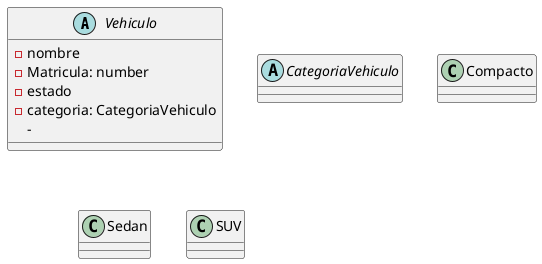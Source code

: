 @startuml Trabajo Practico Alquiler de Autos

    abstract class Vehiculo{
        - nombre
        - Matricula: number
        - estado
        - categoria: CategoriaVehiculo
        - 
    }

    abstract class CategoriaVehiculo{
    }

    class Compacto{}
    class Sedan{}
    class SUV{}



@enduml